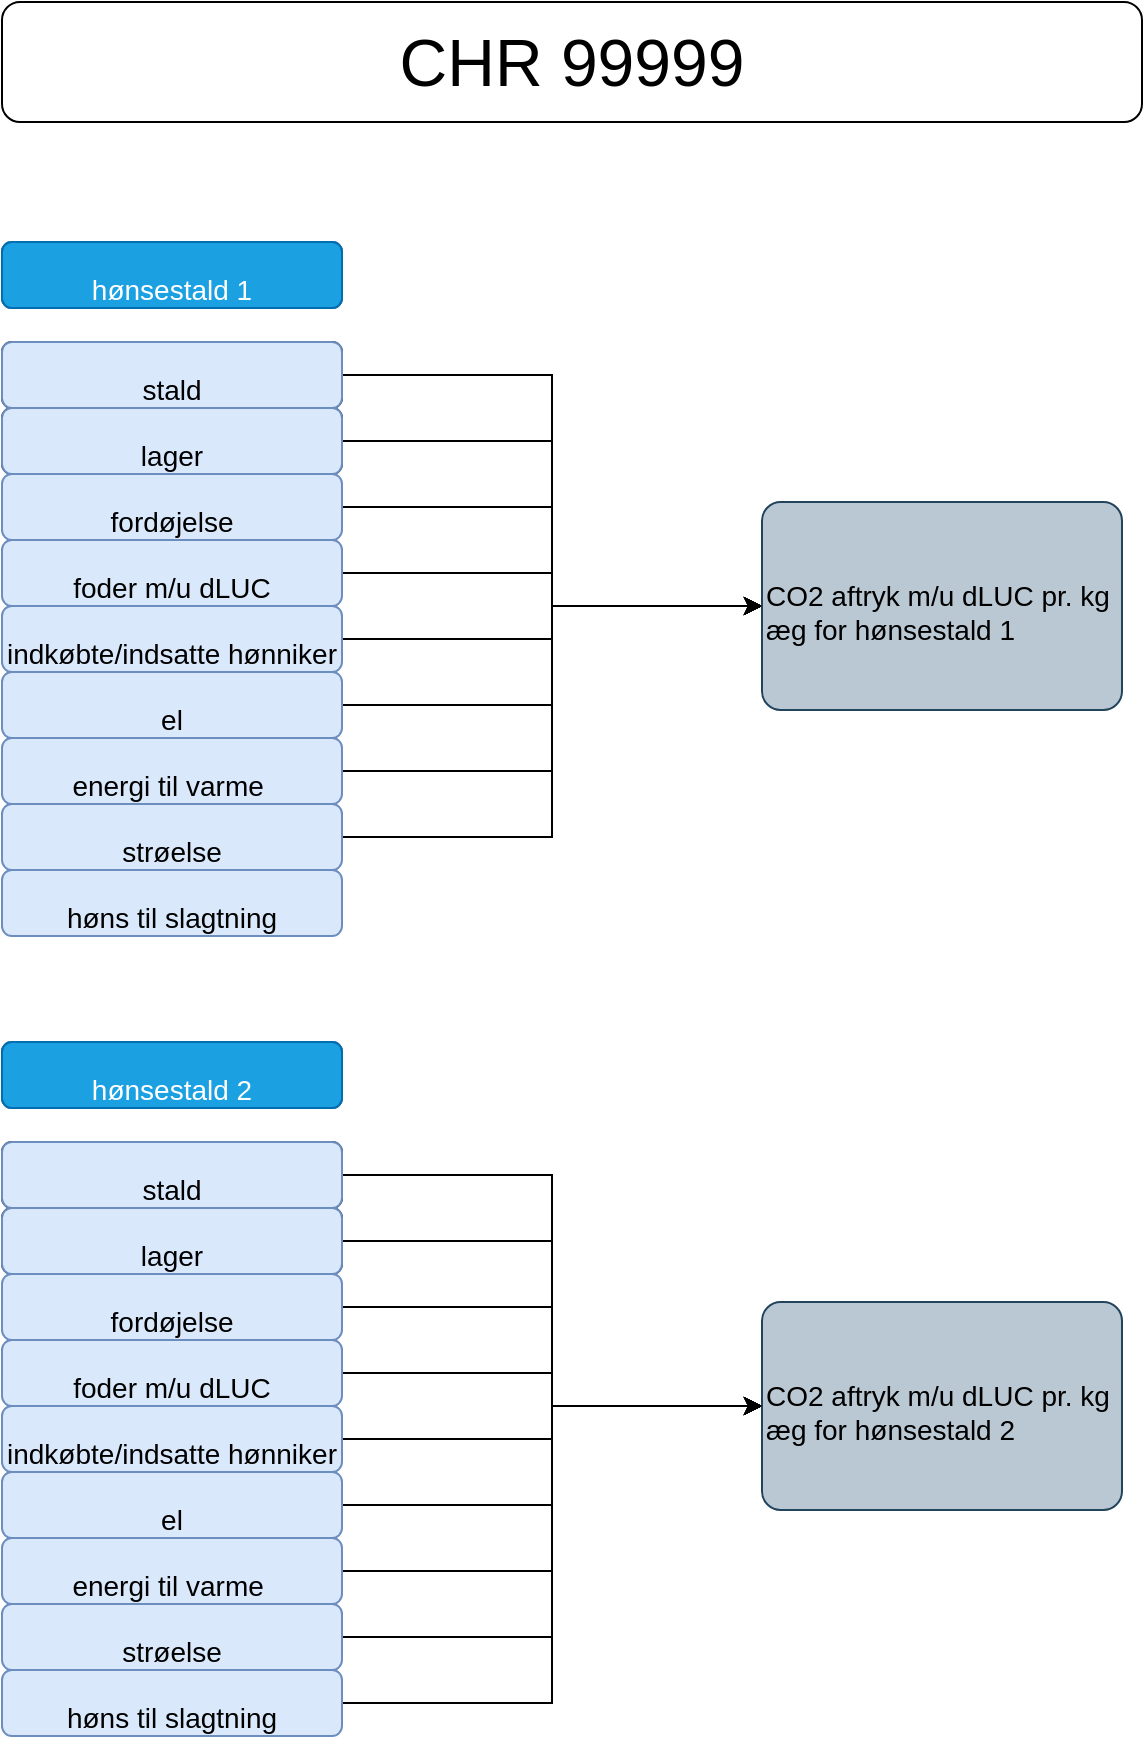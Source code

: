 <mxfile version="24.5.4" type="github">
  <diagram name="Page-1" id="4sDTlQZCq37CPkAuL8qr">
    <mxGraphModel dx="2066" dy="3497" grid="1" gridSize="10" guides="1" tooltips="1" connect="1" arrows="1" fold="1" page="1" pageScale="1" pageWidth="827" pageHeight="1169" math="0" shadow="0">
      <root>
        <mxCell id="0" />
        <mxCell id="1" parent="0" />
        <mxCell id="wE6E-Kb5jEtww24tF81K-1" value="&lt;font style=&quot;font-size: 33px;&quot;&gt;CHR 99999&lt;/font&gt;" style="rounded=1;whiteSpace=wrap;html=1;align=center;" vertex="1" parent="1">
          <mxGeometry x="110" y="-2270" width="570" height="60" as="geometry" />
        </mxCell>
        <mxCell id="wE6E-Kb5jEtww24tF81K-2" value="&lt;font style=&quot;font-size: 14px;&quot;&gt;slagtekylling stald 1&lt;/font&gt;" style="rounded=1;whiteSpace=wrap;html=1;fontSize=33;align=center;" vertex="1" parent="1">
          <mxGeometry x="110" y="-2150" width="170" height="33" as="geometry" />
        </mxCell>
        <mxCell id="wE6E-Kb5jEtww24tF81K-3" value="&lt;font style=&quot;font-size: 14px;&quot;&gt;slagtekylling stald 1&lt;/font&gt;" style="rounded=1;whiteSpace=wrap;html=1;fontSize=33;fillColor=#dae8fc;strokeColor=#6c8ebf;align=center;" vertex="1" parent="1">
          <mxGeometry x="110" y="-2150" width="170" height="33" as="geometry" />
        </mxCell>
        <mxCell id="wE6E-Kb5jEtww24tF81K-4" value="&lt;font style=&quot;font-size: 14px;&quot;&gt;slagtekylling stald 1&lt;/font&gt;" style="rounded=1;whiteSpace=wrap;html=1;fontSize=33;fillColor=#dae8fc;strokeColor=#6c8ebf;align=center;" vertex="1" parent="1">
          <mxGeometry x="110" y="-2150" width="170" height="33" as="geometry" />
        </mxCell>
        <mxCell id="wE6E-Kb5jEtww24tF81K-5" value="&lt;font style=&quot;font-size: 14px;&quot;&gt;hønsestald 1&lt;/font&gt;" style="rounded=1;whiteSpace=wrap;html=1;fontSize=33;fillColor=#1ba1e2;strokeColor=#006EAF;fontColor=#ffffff;align=center;" vertex="1" parent="1">
          <mxGeometry x="110" y="-2150" width="170" height="33" as="geometry" />
        </mxCell>
        <mxCell id="wE6E-Kb5jEtww24tF81K-6" style="edgeStyle=orthogonalEdgeStyle;rounded=0;orthogonalLoop=1;jettySize=auto;html=1;" edge="1" parent="1" source="wE6E-Kb5jEtww24tF81K-7" target="wE6E-Kb5jEtww24tF81K-22">
          <mxGeometry relative="1" as="geometry" />
        </mxCell>
        <mxCell id="wE6E-Kb5jEtww24tF81K-7" value="&lt;font style=&quot;font-size: 14px;&quot;&gt;el&lt;/font&gt;" style="rounded=1;whiteSpace=wrap;html=1;fontSize=33;fillColor=#dae8fc;strokeColor=#6c8ebf;align=center;" vertex="1" parent="1">
          <mxGeometry x="110" y="-1935" width="170" height="33" as="geometry" />
        </mxCell>
        <mxCell id="wE6E-Kb5jEtww24tF81K-8" style="edgeStyle=orthogonalEdgeStyle;rounded=0;orthogonalLoop=1;jettySize=auto;html=1;exitX=1;exitY=0.5;exitDx=0;exitDy=0;entryX=0;entryY=0.5;entryDx=0;entryDy=0;" edge="1" parent="1" source="wE6E-Kb5jEtww24tF81K-9" target="wE6E-Kb5jEtww24tF81K-22">
          <mxGeometry relative="1" as="geometry" />
        </mxCell>
        <mxCell id="wE6E-Kb5jEtww24tF81K-9" value="&lt;font style=&quot;font-size: 14px;&quot;&gt;energi til varme&amp;nbsp;&lt;/font&gt;" style="rounded=1;whiteSpace=wrap;html=1;fontSize=33;fillColor=#dae8fc;strokeColor=#6c8ebf;align=center;" vertex="1" parent="1">
          <mxGeometry x="110" y="-1902" width="170" height="33" as="geometry" />
        </mxCell>
        <mxCell id="wE6E-Kb5jEtww24tF81K-10" value="&lt;font style=&quot;font-size: 14px;&quot;&gt;stald&amp;nbsp;&lt;/font&gt;" style="rounded=1;whiteSpace=wrap;html=1;fontSize=33;align=center;" vertex="1" parent="1">
          <mxGeometry x="110" y="-2100" width="170" height="33" as="geometry" />
        </mxCell>
        <mxCell id="wE6E-Kb5jEtww24tF81K-11" value="&lt;font style=&quot;font-size: 14px;&quot;&gt;lager&lt;/font&gt;&lt;span style=&quot;color: rgba(0, 0, 0, 0); font-family: monospace; font-size: 0px;&quot;&gt;%3CmxGraphModel%3E%3Croot%3E%3CmxCell%20id%3D%220%22%2F%3E%3CmxCell%20id%3D%221%22%20parent%3D%220%22%2F%3E%3CmxCell%20id%3D%222%22%20value%3D%22%26lt%3Bfont%20style%3D%26quot%3Bfont-size%3A%2014px%3B%26quot%3B%26gt%3Bslagtekylling%20stald%201%26lt%3B%2Ffont%26gt%3B%22%20style%3D%22rounded%3D1%3BwhiteSpace%3Dwrap%3Bhtml%3D1%3BfontSize%3D33%3B%22%20vertex%3D%221%22%20parent%3D%221%22%3E%3CmxGeometry%20x%3D%2270%22%20y%3D%22-1730%22%20width%3D%22170%22%20height%3D%2233%22%20as%3D%22geometry%22%2F%3E%3C%2FmxCell%3E%3C%2Froot%3E%3C%2FmxGraphModel%3E&lt;/span&gt;" style="rounded=1;whiteSpace=wrap;html=1;fontSize=33;align=center;" vertex="1" parent="1">
          <mxGeometry x="110" y="-2067" width="170" height="33" as="geometry" />
        </mxCell>
        <mxCell id="wE6E-Kb5jEtww24tF81K-12" style="edgeStyle=orthogonalEdgeStyle;rounded=0;orthogonalLoop=1;jettySize=auto;html=1;exitX=1;exitY=0.5;exitDx=0;exitDy=0;" edge="1" parent="1" source="wE6E-Kb5jEtww24tF81K-13" target="wE6E-Kb5jEtww24tF81K-22">
          <mxGeometry relative="1" as="geometry" />
        </mxCell>
        <mxCell id="wE6E-Kb5jEtww24tF81K-13" value="&lt;font style=&quot;font-size: 14px;&quot;&gt;fordøjelse&lt;/font&gt;" style="rounded=1;whiteSpace=wrap;html=1;fontSize=33;fillColor=#dae8fc;strokeColor=#6c8ebf;align=center;" vertex="1" parent="1">
          <mxGeometry x="110" y="-2034" width="170" height="33" as="geometry" />
        </mxCell>
        <mxCell id="wE6E-Kb5jEtww24tF81K-14" style="edgeStyle=orthogonalEdgeStyle;rounded=0;orthogonalLoop=1;jettySize=auto;html=1;exitX=1;exitY=0.5;exitDx=0;exitDy=0;entryX=0;entryY=0.5;entryDx=0;entryDy=0;" edge="1" parent="1" source="wE6E-Kb5jEtww24tF81K-15" target="wE6E-Kb5jEtww24tF81K-22">
          <mxGeometry relative="1" as="geometry" />
        </mxCell>
        <mxCell id="wE6E-Kb5jEtww24tF81K-15" value="&lt;font style=&quot;font-size: 14px;&quot;&gt;foder m/u dLUC&lt;/font&gt;" style="rounded=1;whiteSpace=wrap;html=1;fontSize=33;fillColor=#dae8fc;strokeColor=#6c8ebf;align=center;" vertex="1" parent="1">
          <mxGeometry x="110" y="-2001" width="170" height="33" as="geometry" />
        </mxCell>
        <mxCell id="wE6E-Kb5jEtww24tF81K-16" style="edgeStyle=orthogonalEdgeStyle;rounded=0;orthogonalLoop=1;jettySize=auto;html=1;exitX=1;exitY=0.5;exitDx=0;exitDy=0;" edge="1" parent="1" source="wE6E-Kb5jEtww24tF81K-17" target="wE6E-Kb5jEtww24tF81K-22">
          <mxGeometry relative="1" as="geometry" />
        </mxCell>
        <mxCell id="wE6E-Kb5jEtww24tF81K-17" value="&lt;span style=&quot;font-size: 14px;&quot;&gt;indkøbte/indsatte hønniker&lt;/span&gt;" style="rounded=1;whiteSpace=wrap;html=1;fontSize=33;fillColor=#dae8fc;strokeColor=#6c8ebf;align=center;" vertex="1" parent="1">
          <mxGeometry x="110" y="-1968" width="170" height="33" as="geometry" />
        </mxCell>
        <mxCell id="wE6E-Kb5jEtww24tF81K-18" style="edgeStyle=orthogonalEdgeStyle;rounded=0;orthogonalLoop=1;jettySize=auto;html=1;entryX=0;entryY=0.5;entryDx=0;entryDy=0;" edge="1" parent="1" source="wE6E-Kb5jEtww24tF81K-19" target="wE6E-Kb5jEtww24tF81K-22">
          <mxGeometry relative="1" as="geometry" />
        </mxCell>
        <mxCell id="wE6E-Kb5jEtww24tF81K-19" value="&lt;font style=&quot;font-size: 14px;&quot;&gt;stald&lt;/font&gt;" style="rounded=1;whiteSpace=wrap;html=1;fontSize=33;fillColor=#dae8fc;strokeColor=#6c8ebf;align=center;" vertex="1" parent="1">
          <mxGeometry x="110" y="-2100" width="170" height="33" as="geometry" />
        </mxCell>
        <mxCell id="wE6E-Kb5jEtww24tF81K-20" style="edgeStyle=orthogonalEdgeStyle;rounded=0;orthogonalLoop=1;jettySize=auto;html=1;exitX=1;exitY=0.5;exitDx=0;exitDy=0;entryX=0;entryY=0.5;entryDx=0;entryDy=0;" edge="1" parent="1" source="wE6E-Kb5jEtww24tF81K-21" target="wE6E-Kb5jEtww24tF81K-22">
          <mxGeometry relative="1" as="geometry" />
        </mxCell>
        <mxCell id="wE6E-Kb5jEtww24tF81K-21" value="&lt;font style=&quot;font-size: 14px;&quot;&gt;lager&lt;/font&gt;&lt;span style=&quot;color: rgba(0, 0, 0, 0); font-family: monospace; font-size: 0px;&quot;&gt;%3CmxGraphModel%3E%3Croot%3E%3CmxCell%20id%3D%220%22%2F%3E%3CmxCell%20id%3D%221%22%20parent%3D%220%22%2F%3E%3CmxCell%20id%3D%222%22%20value%3D%22%26lt%3Bfont%20style%3D%26quot%3Bfont-size%3A%2014px%3B%26quot%3B%26gt%3Bslagtekylling%20stald%201%26lt%3B%2Ffont%26gt%3B%22%20style%3D%22rounded%3D1%3BwhiteSpace%3Dwrap%3Bhtml%3D1%3BfontSize%3D33%3B%22%20vertex%3D%221%22%20parent%3D%221%22%3E%3CmxGeometry%20x%3D%2270%22%20y%3D%22-1730%22%20width%3D%22170%22%20height%3D%2233%22%20as%3D%22geometry%22%2F%3E%3C%2FmxCell%3E%3C%2Froot%3E%3C%2FmxGraphModel%3E&lt;/span&gt;" style="rounded=1;whiteSpace=wrap;html=1;fontSize=33;fillColor=#dae8fc;strokeColor=#6c8ebf;align=center;" vertex="1" parent="1">
          <mxGeometry x="110" y="-2067" width="170" height="33" as="geometry" />
        </mxCell>
        <mxCell id="wE6E-Kb5jEtww24tF81K-22" value="&lt;p style=&quot;line-height: 30%;&quot;&gt;&lt;span style=&quot;font-size: 14px;&quot;&gt;CO2 aftryk m/u dLUC pr. kg æg for hønsestald 1&lt;/span&gt;&lt;br&gt;&lt;/p&gt;" style="rounded=1;whiteSpace=wrap;html=1;fontSize=33;fillColor=#bac8d3;strokeColor=#23445d;arcSize=9;align=left;" vertex="1" parent="1">
          <mxGeometry x="490" y="-2020" width="180" height="104" as="geometry" />
        </mxCell>
        <mxCell id="wE6E-Kb5jEtww24tF81K-23" style="edgeStyle=orthogonalEdgeStyle;rounded=0;orthogonalLoop=1;jettySize=auto;html=1;entryX=0;entryY=0.5;entryDx=0;entryDy=0;" edge="1" parent="1" source="wE6E-Kb5jEtww24tF81K-24" target="wE6E-Kb5jEtww24tF81K-22">
          <mxGeometry relative="1" as="geometry" />
        </mxCell>
        <mxCell id="wE6E-Kb5jEtww24tF81K-24" value="&lt;font style=&quot;font-size: 14px;&quot;&gt;strøelse&lt;/font&gt;" style="rounded=1;whiteSpace=wrap;html=1;fontSize=33;fillColor=#dae8fc;strokeColor=#6c8ebf;align=center;" vertex="1" parent="1">
          <mxGeometry x="110" y="-1869" width="170" height="33" as="geometry" />
        </mxCell>
        <mxCell id="wE6E-Kb5jEtww24tF81K-25" value="&lt;font style=&quot;font-size: 14px;&quot;&gt;høns til slagtning&lt;/font&gt;" style="rounded=1;whiteSpace=wrap;html=1;fontSize=33;fillColor=#dae8fc;strokeColor=#6c8ebf;align=center;" vertex="1" parent="1">
          <mxGeometry x="110" y="-1836" width="170" height="33" as="geometry" />
        </mxCell>
        <mxCell id="wE6E-Kb5jEtww24tF81K-26" value="&lt;font style=&quot;font-size: 14px;&quot;&gt;slagtekylling stald 1&lt;/font&gt;" style="rounded=1;whiteSpace=wrap;html=1;fontSize=33;align=center;" vertex="1" parent="1">
          <mxGeometry x="110" y="-1750" width="170" height="33" as="geometry" />
        </mxCell>
        <mxCell id="wE6E-Kb5jEtww24tF81K-27" value="&lt;font style=&quot;font-size: 14px;&quot;&gt;slagtekylling stald 1&lt;/font&gt;" style="rounded=1;whiteSpace=wrap;html=1;fontSize=33;fillColor=#dae8fc;strokeColor=#6c8ebf;align=center;" vertex="1" parent="1">
          <mxGeometry x="110" y="-1750" width="170" height="33" as="geometry" />
        </mxCell>
        <mxCell id="wE6E-Kb5jEtww24tF81K-28" value="&lt;font style=&quot;font-size: 14px;&quot;&gt;slagtekylling stald 1&lt;/font&gt;" style="rounded=1;whiteSpace=wrap;html=1;fontSize=33;fillColor=#dae8fc;strokeColor=#6c8ebf;align=center;" vertex="1" parent="1">
          <mxGeometry x="110" y="-1750" width="170" height="33" as="geometry" />
        </mxCell>
        <mxCell id="wE6E-Kb5jEtww24tF81K-29" value="&lt;font style=&quot;font-size: 14px;&quot;&gt;hønsestald 2&lt;/font&gt;" style="rounded=1;whiteSpace=wrap;html=1;fontSize=33;fillColor=#1ba1e2;strokeColor=#006EAF;fontColor=#ffffff;align=center;" vertex="1" parent="1">
          <mxGeometry x="110" y="-1750" width="170" height="33" as="geometry" />
        </mxCell>
        <mxCell id="wE6E-Kb5jEtww24tF81K-30" style="edgeStyle=orthogonalEdgeStyle;rounded=0;orthogonalLoop=1;jettySize=auto;html=1;" edge="1" parent="1" source="wE6E-Kb5jEtww24tF81K-31" target="wE6E-Kb5jEtww24tF81K-46">
          <mxGeometry relative="1" as="geometry" />
        </mxCell>
        <mxCell id="wE6E-Kb5jEtww24tF81K-31" value="&lt;font style=&quot;font-size: 14px;&quot;&gt;el&lt;/font&gt;" style="rounded=1;whiteSpace=wrap;html=1;fontSize=33;fillColor=#dae8fc;strokeColor=#6c8ebf;align=center;" vertex="1" parent="1">
          <mxGeometry x="110" y="-1535" width="170" height="33" as="geometry" />
        </mxCell>
        <mxCell id="wE6E-Kb5jEtww24tF81K-32" style="edgeStyle=orthogonalEdgeStyle;rounded=0;orthogonalLoop=1;jettySize=auto;html=1;exitX=1;exitY=0.5;exitDx=0;exitDy=0;entryX=0;entryY=0.5;entryDx=0;entryDy=0;" edge="1" parent="1" source="wE6E-Kb5jEtww24tF81K-33" target="wE6E-Kb5jEtww24tF81K-46">
          <mxGeometry relative="1" as="geometry" />
        </mxCell>
        <mxCell id="wE6E-Kb5jEtww24tF81K-33" value="&lt;font style=&quot;font-size: 14px;&quot;&gt;energi til varme&amp;nbsp;&lt;/font&gt;" style="rounded=1;whiteSpace=wrap;html=1;fontSize=33;fillColor=#dae8fc;strokeColor=#6c8ebf;align=center;" vertex="1" parent="1">
          <mxGeometry x="110" y="-1502" width="170" height="33" as="geometry" />
        </mxCell>
        <mxCell id="wE6E-Kb5jEtww24tF81K-34" value="&lt;font style=&quot;font-size: 14px;&quot;&gt;stald&amp;nbsp;&lt;/font&gt;" style="rounded=1;whiteSpace=wrap;html=1;fontSize=33;align=center;" vertex="1" parent="1">
          <mxGeometry x="110" y="-1700" width="170" height="33" as="geometry" />
        </mxCell>
        <mxCell id="wE6E-Kb5jEtww24tF81K-35" value="&lt;font style=&quot;font-size: 14px;&quot;&gt;lager&lt;/font&gt;&lt;span style=&quot;color: rgba(0, 0, 0, 0); font-family: monospace; font-size: 0px;&quot;&gt;%3CmxGraphModel%3E%3Croot%3E%3CmxCell%20id%3D%220%22%2F%3E%3CmxCell%20id%3D%221%22%20parent%3D%220%22%2F%3E%3CmxCell%20id%3D%222%22%20value%3D%22%26lt%3Bfont%20style%3D%26quot%3Bfont-size%3A%2014px%3B%26quot%3B%26gt%3Bslagtekylling%20stald%201%26lt%3B%2Ffont%26gt%3B%22%20style%3D%22rounded%3D1%3BwhiteSpace%3Dwrap%3Bhtml%3D1%3BfontSize%3D33%3B%22%20vertex%3D%221%22%20parent%3D%221%22%3E%3CmxGeometry%20x%3D%2270%22%20y%3D%22-1730%22%20width%3D%22170%22%20height%3D%2233%22%20as%3D%22geometry%22%2F%3E%3C%2FmxCell%3E%3C%2Froot%3E%3C%2FmxGraphModel%3E&lt;/span&gt;" style="rounded=1;whiteSpace=wrap;html=1;fontSize=33;align=center;" vertex="1" parent="1">
          <mxGeometry x="110" y="-1667" width="170" height="33" as="geometry" />
        </mxCell>
        <mxCell id="wE6E-Kb5jEtww24tF81K-36" style="edgeStyle=orthogonalEdgeStyle;rounded=0;orthogonalLoop=1;jettySize=auto;html=1;exitX=1;exitY=0.5;exitDx=0;exitDy=0;" edge="1" parent="1" source="wE6E-Kb5jEtww24tF81K-37" target="wE6E-Kb5jEtww24tF81K-46">
          <mxGeometry relative="1" as="geometry" />
        </mxCell>
        <mxCell id="wE6E-Kb5jEtww24tF81K-37" value="&lt;font style=&quot;font-size: 14px;&quot;&gt;fordøjelse&lt;/font&gt;" style="rounded=1;whiteSpace=wrap;html=1;fontSize=33;fillColor=#dae8fc;strokeColor=#6c8ebf;align=center;" vertex="1" parent="1">
          <mxGeometry x="110" y="-1634" width="170" height="33" as="geometry" />
        </mxCell>
        <mxCell id="wE6E-Kb5jEtww24tF81K-38" style="edgeStyle=orthogonalEdgeStyle;rounded=0;orthogonalLoop=1;jettySize=auto;html=1;exitX=1;exitY=0.5;exitDx=0;exitDy=0;entryX=0;entryY=0.5;entryDx=0;entryDy=0;" edge="1" parent="1" source="wE6E-Kb5jEtww24tF81K-39" target="wE6E-Kb5jEtww24tF81K-46">
          <mxGeometry relative="1" as="geometry" />
        </mxCell>
        <mxCell id="wE6E-Kb5jEtww24tF81K-39" value="&lt;font style=&quot;font-size: 14px;&quot;&gt;foder m/u dLUC&lt;/font&gt;" style="rounded=1;whiteSpace=wrap;html=1;fontSize=33;fillColor=#dae8fc;strokeColor=#6c8ebf;align=center;" vertex="1" parent="1">
          <mxGeometry x="110" y="-1601" width="170" height="33" as="geometry" />
        </mxCell>
        <mxCell id="wE6E-Kb5jEtww24tF81K-40" style="edgeStyle=orthogonalEdgeStyle;rounded=0;orthogonalLoop=1;jettySize=auto;html=1;exitX=1;exitY=0.5;exitDx=0;exitDy=0;" edge="1" parent="1" source="wE6E-Kb5jEtww24tF81K-41" target="wE6E-Kb5jEtww24tF81K-46">
          <mxGeometry relative="1" as="geometry" />
        </mxCell>
        <mxCell id="wE6E-Kb5jEtww24tF81K-41" value="&lt;span style=&quot;font-size: 14px;&quot;&gt;indkøbte/indsatte hønniker&lt;/span&gt;" style="rounded=1;whiteSpace=wrap;html=1;fontSize=33;fillColor=#dae8fc;strokeColor=#6c8ebf;align=center;" vertex="1" parent="1">
          <mxGeometry x="110" y="-1568" width="170" height="33" as="geometry" />
        </mxCell>
        <mxCell id="wE6E-Kb5jEtww24tF81K-42" style="edgeStyle=orthogonalEdgeStyle;rounded=0;orthogonalLoop=1;jettySize=auto;html=1;entryX=0;entryY=0.5;entryDx=0;entryDy=0;" edge="1" parent="1" source="wE6E-Kb5jEtww24tF81K-43" target="wE6E-Kb5jEtww24tF81K-46">
          <mxGeometry relative="1" as="geometry" />
        </mxCell>
        <mxCell id="wE6E-Kb5jEtww24tF81K-43" value="&lt;font style=&quot;font-size: 14px;&quot;&gt;stald&lt;/font&gt;" style="rounded=1;whiteSpace=wrap;html=1;fontSize=33;fillColor=#dae8fc;strokeColor=#6c8ebf;align=center;" vertex="1" parent="1">
          <mxGeometry x="110" y="-1700" width="170" height="33" as="geometry" />
        </mxCell>
        <mxCell id="wE6E-Kb5jEtww24tF81K-44" style="edgeStyle=orthogonalEdgeStyle;rounded=0;orthogonalLoop=1;jettySize=auto;html=1;exitX=1;exitY=0.5;exitDx=0;exitDy=0;entryX=0;entryY=0.5;entryDx=0;entryDy=0;" edge="1" parent="1" source="wE6E-Kb5jEtww24tF81K-45" target="wE6E-Kb5jEtww24tF81K-46">
          <mxGeometry relative="1" as="geometry" />
        </mxCell>
        <mxCell id="wE6E-Kb5jEtww24tF81K-45" value="&lt;font style=&quot;font-size: 14px;&quot;&gt;lager&lt;/font&gt;&lt;span style=&quot;color: rgba(0, 0, 0, 0); font-family: monospace; font-size: 0px;&quot;&gt;%3CmxGraphModel%3E%3Croot%3E%3CmxCell%20id%3D%220%22%2F%3E%3CmxCell%20id%3D%221%22%20parent%3D%220%22%2F%3E%3CmxCell%20id%3D%222%22%20value%3D%22%26lt%3Bfont%20style%3D%26quot%3Bfont-size%3A%2014px%3B%26quot%3B%26gt%3Bslagtekylling%20stald%201%26lt%3B%2Ffont%26gt%3B%22%20style%3D%22rounded%3D1%3BwhiteSpace%3Dwrap%3Bhtml%3D1%3BfontSize%3D33%3B%22%20vertex%3D%221%22%20parent%3D%221%22%3E%3CmxGeometry%20x%3D%2270%22%20y%3D%22-1730%22%20width%3D%22170%22%20height%3D%2233%22%20as%3D%22geometry%22%2F%3E%3C%2FmxCell%3E%3C%2Froot%3E%3C%2FmxGraphModel%3E&lt;/span&gt;" style="rounded=1;whiteSpace=wrap;html=1;fontSize=33;fillColor=#dae8fc;strokeColor=#6c8ebf;align=center;" vertex="1" parent="1">
          <mxGeometry x="110" y="-1667" width="170" height="33" as="geometry" />
        </mxCell>
        <mxCell id="wE6E-Kb5jEtww24tF81K-46" value="&lt;p style=&quot;line-height: 30%;&quot;&gt;&lt;span style=&quot;font-size: 14px;&quot;&gt;CO2 aftryk m/u dLUC pr. kg æg for hønsestald 2&lt;/span&gt;&lt;br&gt;&lt;/p&gt;" style="rounded=1;whiteSpace=wrap;html=1;fontSize=33;fillColor=#bac8d3;strokeColor=#23445d;arcSize=9;align=left;" vertex="1" parent="1">
          <mxGeometry x="490" y="-1620" width="180" height="104" as="geometry" />
        </mxCell>
        <mxCell id="wE6E-Kb5jEtww24tF81K-47" style="edgeStyle=orthogonalEdgeStyle;rounded=0;orthogonalLoop=1;jettySize=auto;html=1;entryX=0;entryY=0.5;entryDx=0;entryDy=0;" edge="1" parent="1" source="wE6E-Kb5jEtww24tF81K-48" target="wE6E-Kb5jEtww24tF81K-46">
          <mxGeometry relative="1" as="geometry" />
        </mxCell>
        <mxCell id="wE6E-Kb5jEtww24tF81K-48" value="&lt;font style=&quot;font-size: 14px;&quot;&gt;strøelse&lt;/font&gt;" style="rounded=1;whiteSpace=wrap;html=1;fontSize=33;fillColor=#dae8fc;strokeColor=#6c8ebf;align=center;" vertex="1" parent="1">
          <mxGeometry x="110" y="-1469" width="170" height="33" as="geometry" />
        </mxCell>
        <mxCell id="wE6E-Kb5jEtww24tF81K-49" style="edgeStyle=orthogonalEdgeStyle;rounded=0;orthogonalLoop=1;jettySize=auto;html=1;entryX=0;entryY=0.5;entryDx=0;entryDy=0;" edge="1" parent="1" source="wE6E-Kb5jEtww24tF81K-50" target="wE6E-Kb5jEtww24tF81K-46">
          <mxGeometry relative="1" as="geometry" />
        </mxCell>
        <mxCell id="wE6E-Kb5jEtww24tF81K-50" value="&lt;font style=&quot;font-size: 14px;&quot;&gt;høns til slagtning&lt;/font&gt;" style="rounded=1;whiteSpace=wrap;html=1;fontSize=33;fillColor=#dae8fc;strokeColor=#6c8ebf;align=center;" vertex="1" parent="1">
          <mxGeometry x="110" y="-1436" width="170" height="33" as="geometry" />
        </mxCell>
      </root>
    </mxGraphModel>
  </diagram>
</mxfile>
